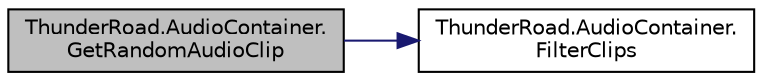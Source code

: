 digraph "ThunderRoad.AudioContainer.GetRandomAudioClip"
{
 // LATEX_PDF_SIZE
  edge [fontname="Helvetica",fontsize="10",labelfontname="Helvetica",labelfontsize="10"];
  node [fontname="Helvetica",fontsize="10",shape=record];
  rankdir="LR";
  Node1 [label="ThunderRoad.AudioContainer.\lGetRandomAudioClip",height=0.2,width=0.4,color="black", fillcolor="grey75", style="filled", fontcolor="black",tooltip="Gets the random audio clip."];
  Node1 -> Node2 [color="midnightblue",fontsize="10",style="solid",fontname="Helvetica"];
  Node2 [label="ThunderRoad.AudioContainer.\lFilterClips",height=0.2,width=0.4,color="black", fillcolor="white", style="filled",URL="$class_thunder_road_1_1_audio_container.html#a8e3704d5b9723df2ab8e45b6dc092572",tooltip="Filters the clips."];
}

